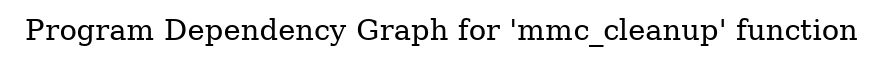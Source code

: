 digraph "Program Dependency Graph for 'mmc_cleanup' function" {
	label="Program Dependency Graph for 'mmc_cleanup' function";

}
